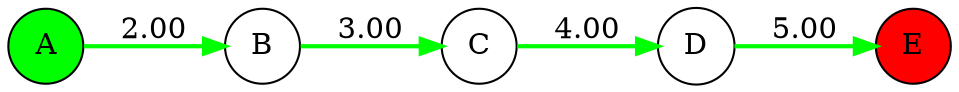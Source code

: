 digraph G {
  rankdir=LR;
  node [shape=circle];
  "A" [style=filled, fillcolor=green];
  "E" [style=filled, fillcolor=red];
  "A" -> "B" [label="2.00", style=bold, color=green];
  "B" -> "C" [label="3.00", style=bold, color=green];
  "C" -> "D" [label="4.00", style=bold, color=green];
  "D" -> "E" [label="5.00", style=bold, color=green];
}
